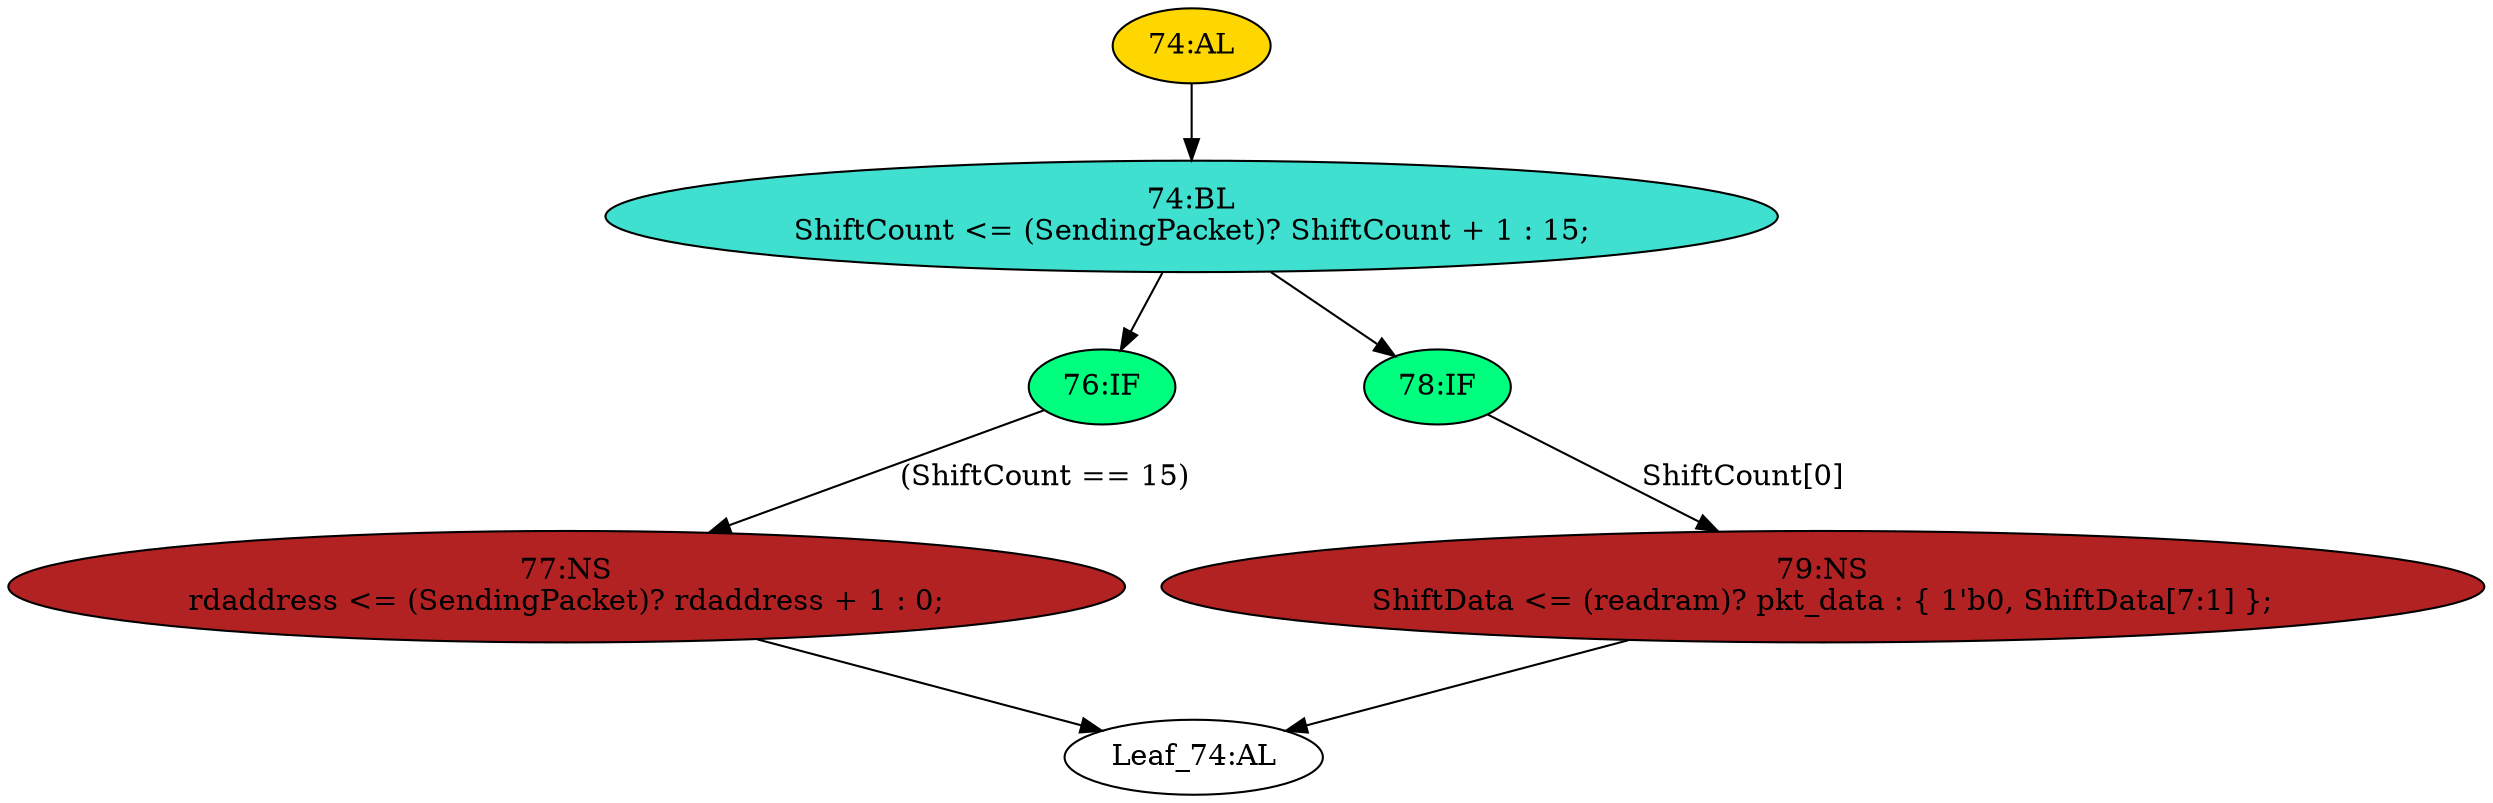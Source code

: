 strict digraph "" {
	node [label="\N"];
	"Leaf_74:AL"	 [def_var="['ShiftCount', 'rdaddress', 'ShiftData']",
		label="Leaf_74:AL"];
	"74:BL"	 [ast="<pyverilog.vparser.ast.Block object at 0x7f9ff6c89710>",
		fillcolor=turquoise,
		label="74:BL
ShiftCount <= (SendingPacket)? ShiftCount + 1 : 15;",
		statements="[<pyverilog.vparser.ast.NonblockingSubstitution object at 0x7f9ff6c89410>]",
		style=filled,
		typ=Block];
	"76:IF"	 [ast="<pyverilog.vparser.ast.IfStatement object at 0x7f9ff6c89750>",
		fillcolor=springgreen,
		label="76:IF",
		statements="[]",
		style=filled,
		typ=IfStatement];
	"74:BL" -> "76:IF"	 [cond="[]",
		lineno=None];
	"78:IF"	 [ast="<pyverilog.vparser.ast.IfStatement object at 0x7f9ff6c89b90>",
		fillcolor=springgreen,
		label="78:IF",
		statements="[]",
		style=filled,
		typ=IfStatement];
	"74:BL" -> "78:IF"	 [cond="[]",
		lineno=None];
	"77:NS"	 [ast="<pyverilog.vparser.ast.NonblockingSubstitution object at 0x7f9ff6c89810>",
		fillcolor=firebrick,
		label="77:NS
rdaddress <= (SendingPacket)? rdaddress + 1 : 0;",
		statements="[<pyverilog.vparser.ast.NonblockingSubstitution object at 0x7f9ff6c89810>]",
		style=filled,
		typ=NonblockingSubstitution];
	"76:IF" -> "77:NS"	 [cond="['ShiftCount']",
		label="(ShiftCount == 15)",
		lineno=76];
	"74:AL"	 [ast="<pyverilog.vparser.ast.Always object at 0x7f9ff6c89fd0>",
		clk_sens=True,
		fillcolor=gold,
		label="74:AL",
		sens="['clk20']",
		statements="[]",
		style=filled,
		typ=Always,
		use_var="['pkt_data', 'readram', 'rdaddress', 'ShiftData', 'SendingPacket', 'ShiftCount']"];
	"74:AL" -> "74:BL"	 [cond="[]",
		lineno=None];
	"77:NS" -> "Leaf_74:AL"	 [cond="[]",
		lineno=None];
	"79:NS"	 [ast="<pyverilog.vparser.ast.NonblockingSubstitution object at 0x7f9ff6c89bd0>",
		fillcolor=firebrick,
		label="79:NS
ShiftData <= (readram)? pkt_data : { 1'b0, ShiftData[7:1] };",
		statements="[<pyverilog.vparser.ast.NonblockingSubstitution object at 0x7f9ff6c89bd0>]",
		style=filled,
		typ=NonblockingSubstitution];
	"78:IF" -> "79:NS"	 [cond="['ShiftCount']",
		label="ShiftCount[0]",
		lineno=78];
	"79:NS" -> "Leaf_74:AL"	 [cond="[]",
		lineno=None];
}
